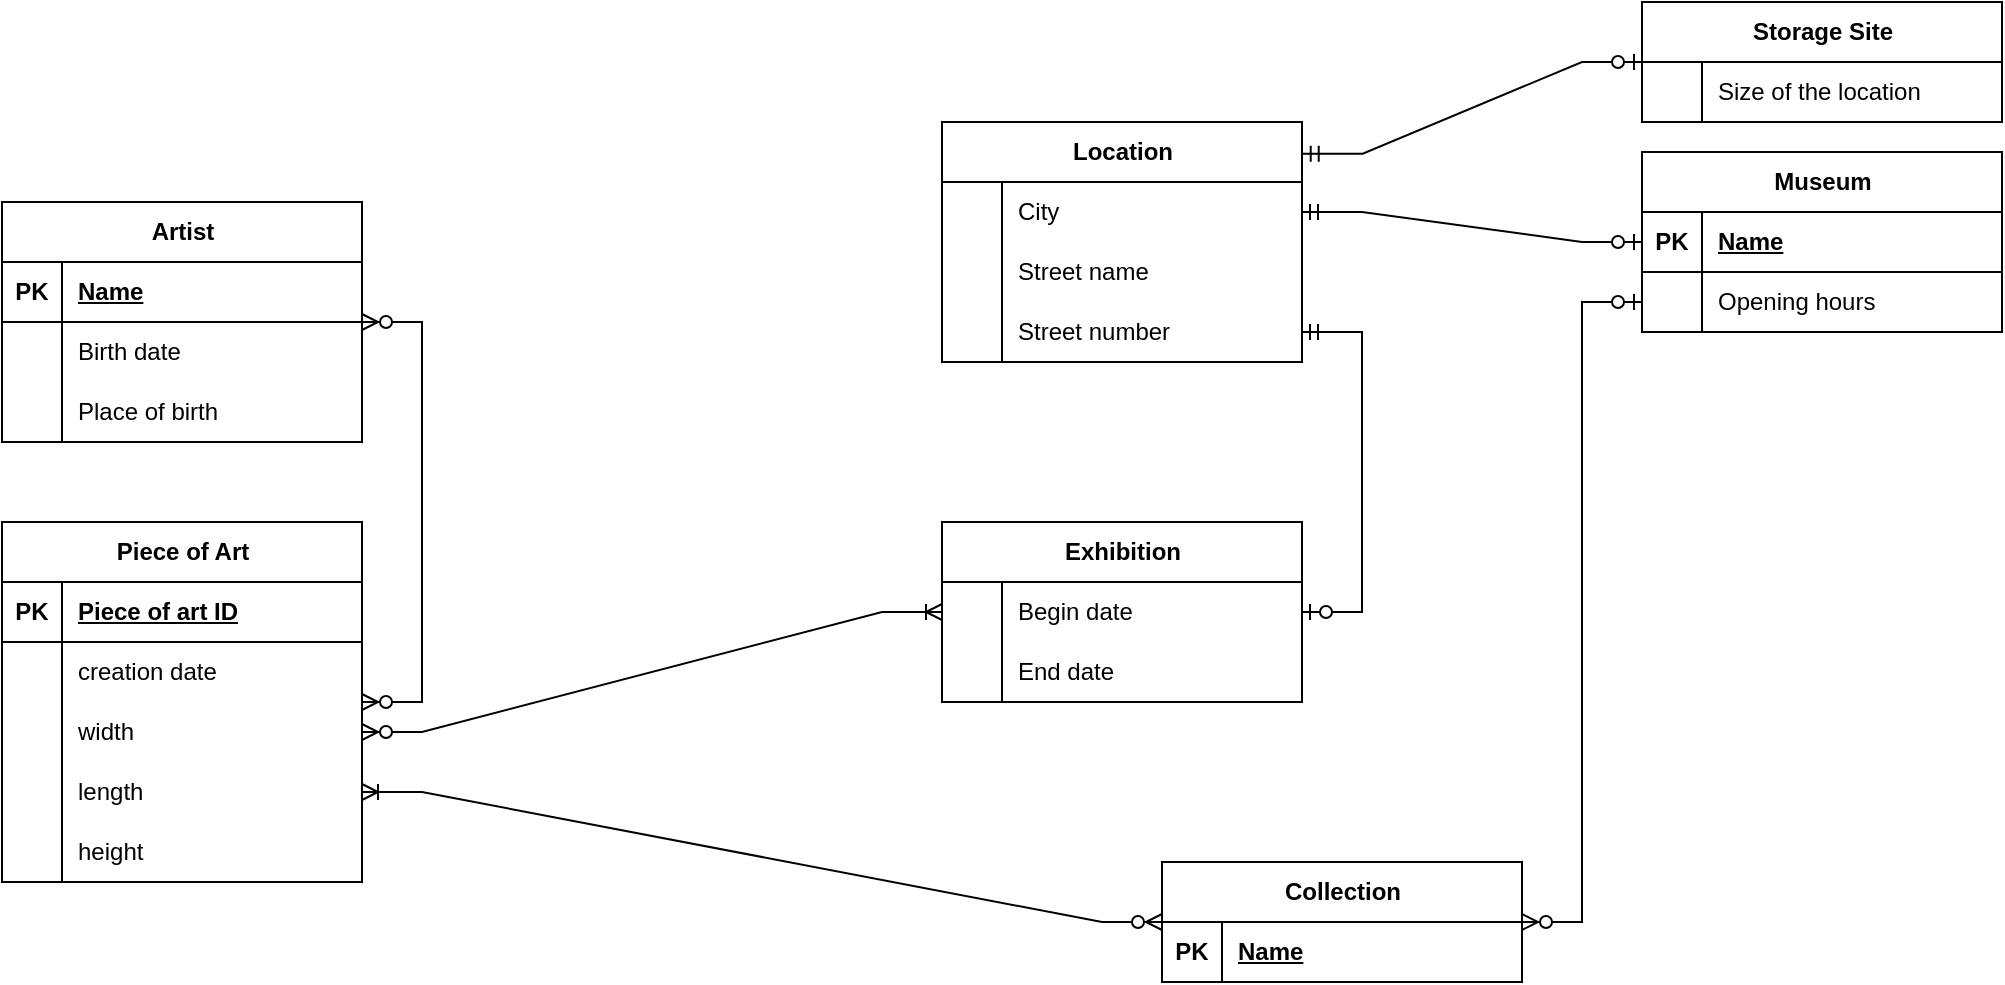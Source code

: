 <mxfile version="21.0.2" type="github">
  <diagram id="R2lEEEUBdFMjLlhIrx00" name="Page-1">
    <mxGraphModel dx="1050" dy="587" grid="1" gridSize="10" guides="1" tooltips="1" connect="1" arrows="1" fold="1" page="1" pageScale="1" pageWidth="850" pageHeight="1100" math="0" shadow="0" extFonts="Permanent Marker^https://fonts.googleapis.com/css?family=Permanent+Marker">
      <root>
        <mxCell id="0" />
        <mxCell id="1" parent="0" />
        <mxCell id="SCMcc7ZDyNzQDwNIRmyU-2" value="Piece of Art" style="shape=table;startSize=30;container=1;collapsible=1;childLayout=tableLayout;fixedRows=1;rowLines=0;fontStyle=1;align=center;resizeLast=1;html=1;" parent="1" vertex="1">
          <mxGeometry x="310" y="280" width="180" height="180" as="geometry" />
        </mxCell>
        <mxCell id="SCMcc7ZDyNzQDwNIRmyU-3" value="" style="shape=tableRow;horizontal=0;startSize=0;swimlaneHead=0;swimlaneBody=0;fillColor=none;collapsible=0;dropTarget=0;points=[[0,0.5],[1,0.5]];portConstraint=eastwest;top=0;left=0;right=0;bottom=1;" parent="SCMcc7ZDyNzQDwNIRmyU-2" vertex="1">
          <mxGeometry y="30" width="180" height="30" as="geometry" />
        </mxCell>
        <mxCell id="SCMcc7ZDyNzQDwNIRmyU-4" value="PK" style="shape=partialRectangle;connectable=0;fillColor=none;top=0;left=0;bottom=0;right=0;fontStyle=1;overflow=hidden;whiteSpace=wrap;html=1;" parent="SCMcc7ZDyNzQDwNIRmyU-3" vertex="1">
          <mxGeometry width="30" height="30" as="geometry">
            <mxRectangle width="30" height="30" as="alternateBounds" />
          </mxGeometry>
        </mxCell>
        <mxCell id="SCMcc7ZDyNzQDwNIRmyU-5" value="Piece of art ID" style="shape=partialRectangle;connectable=0;fillColor=none;top=0;left=0;bottom=0;right=0;align=left;spacingLeft=6;fontStyle=5;overflow=hidden;whiteSpace=wrap;html=1;" parent="SCMcc7ZDyNzQDwNIRmyU-3" vertex="1">
          <mxGeometry x="30" width="150" height="30" as="geometry">
            <mxRectangle width="150" height="30" as="alternateBounds" />
          </mxGeometry>
        </mxCell>
        <mxCell id="SCMcc7ZDyNzQDwNIRmyU-9" value="" style="shape=tableRow;horizontal=0;startSize=0;swimlaneHead=0;swimlaneBody=0;fillColor=none;collapsible=0;dropTarget=0;points=[[0,0.5],[1,0.5]];portConstraint=eastwest;top=0;left=0;right=0;bottom=0;" parent="SCMcc7ZDyNzQDwNIRmyU-2" vertex="1">
          <mxGeometry y="60" width="180" height="30" as="geometry" />
        </mxCell>
        <mxCell id="SCMcc7ZDyNzQDwNIRmyU-10" value="" style="shape=partialRectangle;connectable=0;fillColor=none;top=0;left=0;bottom=0;right=0;editable=1;overflow=hidden;whiteSpace=wrap;html=1;" parent="SCMcc7ZDyNzQDwNIRmyU-9" vertex="1">
          <mxGeometry width="30" height="30" as="geometry">
            <mxRectangle width="30" height="30" as="alternateBounds" />
          </mxGeometry>
        </mxCell>
        <mxCell id="SCMcc7ZDyNzQDwNIRmyU-11" value="creation date" style="shape=partialRectangle;connectable=0;fillColor=none;top=0;left=0;bottom=0;right=0;align=left;spacingLeft=6;overflow=hidden;whiteSpace=wrap;html=1;" parent="SCMcc7ZDyNzQDwNIRmyU-9" vertex="1">
          <mxGeometry x="30" width="150" height="30" as="geometry">
            <mxRectangle width="150" height="30" as="alternateBounds" />
          </mxGeometry>
        </mxCell>
        <mxCell id="SCMcc7ZDyNzQDwNIRmyU-12" value="" style="shape=tableRow;horizontal=0;startSize=0;swimlaneHead=0;swimlaneBody=0;fillColor=none;collapsible=0;dropTarget=0;points=[[0,0.5],[1,0.5]];portConstraint=eastwest;top=0;left=0;right=0;bottom=0;" parent="SCMcc7ZDyNzQDwNIRmyU-2" vertex="1">
          <mxGeometry y="90" width="180" height="30" as="geometry" />
        </mxCell>
        <mxCell id="SCMcc7ZDyNzQDwNIRmyU-13" value="" style="shape=partialRectangle;connectable=0;fillColor=none;top=0;left=0;bottom=0;right=0;editable=1;overflow=hidden;whiteSpace=wrap;html=1;" parent="SCMcc7ZDyNzQDwNIRmyU-12" vertex="1">
          <mxGeometry width="30" height="30" as="geometry">
            <mxRectangle width="30" height="30" as="alternateBounds" />
          </mxGeometry>
        </mxCell>
        <mxCell id="SCMcc7ZDyNzQDwNIRmyU-14" value="width " style="shape=partialRectangle;connectable=0;fillColor=none;top=0;left=0;bottom=0;right=0;align=left;spacingLeft=6;overflow=hidden;whiteSpace=wrap;html=1;" parent="SCMcc7ZDyNzQDwNIRmyU-12" vertex="1">
          <mxGeometry x="30" width="150" height="30" as="geometry">
            <mxRectangle width="150" height="30" as="alternateBounds" />
          </mxGeometry>
        </mxCell>
        <mxCell id="SCMcc7ZDyNzQDwNIRmyU-15" style="shape=tableRow;horizontal=0;startSize=0;swimlaneHead=0;swimlaneBody=0;fillColor=none;collapsible=0;dropTarget=0;points=[[0,0.5],[1,0.5]];portConstraint=eastwest;top=0;left=0;right=0;bottom=0;" parent="SCMcc7ZDyNzQDwNIRmyU-2" vertex="1">
          <mxGeometry y="120" width="180" height="30" as="geometry" />
        </mxCell>
        <mxCell id="SCMcc7ZDyNzQDwNIRmyU-16" style="shape=partialRectangle;connectable=0;fillColor=none;top=0;left=0;bottom=0;right=0;editable=1;overflow=hidden;whiteSpace=wrap;html=1;" parent="SCMcc7ZDyNzQDwNIRmyU-15" vertex="1">
          <mxGeometry width="30" height="30" as="geometry">
            <mxRectangle width="30" height="30" as="alternateBounds" />
          </mxGeometry>
        </mxCell>
        <mxCell id="SCMcc7ZDyNzQDwNIRmyU-17" value="length " style="shape=partialRectangle;connectable=0;fillColor=none;top=0;left=0;bottom=0;right=0;align=left;spacingLeft=6;overflow=hidden;whiteSpace=wrap;html=1;" parent="SCMcc7ZDyNzQDwNIRmyU-15" vertex="1">
          <mxGeometry x="30" width="150" height="30" as="geometry">
            <mxRectangle width="150" height="30" as="alternateBounds" />
          </mxGeometry>
        </mxCell>
        <mxCell id="SCMcc7ZDyNzQDwNIRmyU-18" style="shape=tableRow;horizontal=0;startSize=0;swimlaneHead=0;swimlaneBody=0;fillColor=none;collapsible=0;dropTarget=0;points=[[0,0.5],[1,0.5]];portConstraint=eastwest;top=0;left=0;right=0;bottom=0;" parent="SCMcc7ZDyNzQDwNIRmyU-2" vertex="1">
          <mxGeometry y="150" width="180" height="30" as="geometry" />
        </mxCell>
        <mxCell id="SCMcc7ZDyNzQDwNIRmyU-19" style="shape=partialRectangle;connectable=0;fillColor=none;top=0;left=0;bottom=0;right=0;editable=1;overflow=hidden;whiteSpace=wrap;html=1;" parent="SCMcc7ZDyNzQDwNIRmyU-18" vertex="1">
          <mxGeometry width="30" height="30" as="geometry">
            <mxRectangle width="30" height="30" as="alternateBounds" />
          </mxGeometry>
        </mxCell>
        <mxCell id="SCMcc7ZDyNzQDwNIRmyU-20" value="height " style="shape=partialRectangle;connectable=0;fillColor=none;top=0;left=0;bottom=0;right=0;align=left;spacingLeft=6;overflow=hidden;whiteSpace=wrap;html=1;" parent="SCMcc7ZDyNzQDwNIRmyU-18" vertex="1">
          <mxGeometry x="30" width="150" height="30" as="geometry">
            <mxRectangle width="150" height="30" as="alternateBounds" />
          </mxGeometry>
        </mxCell>
        <mxCell id="SCMcc7ZDyNzQDwNIRmyU-47" value="Artist" style="shape=table;startSize=30;container=1;collapsible=1;childLayout=tableLayout;fixedRows=1;rowLines=0;fontStyle=1;align=center;resizeLast=1;html=1;" parent="1" vertex="1">
          <mxGeometry x="310" y="120" width="180" height="120" as="geometry" />
        </mxCell>
        <mxCell id="SCMcc7ZDyNzQDwNIRmyU-48" value="" style="shape=tableRow;horizontal=0;startSize=0;swimlaneHead=0;swimlaneBody=0;fillColor=none;collapsible=0;dropTarget=0;points=[[0,0.5],[1,0.5]];portConstraint=eastwest;top=0;left=0;right=0;bottom=1;" parent="SCMcc7ZDyNzQDwNIRmyU-47" vertex="1">
          <mxGeometry y="30" width="180" height="30" as="geometry" />
        </mxCell>
        <mxCell id="SCMcc7ZDyNzQDwNIRmyU-49" value="PK" style="shape=partialRectangle;connectable=0;fillColor=none;top=0;left=0;bottom=0;right=0;fontStyle=1;overflow=hidden;whiteSpace=wrap;html=1;" parent="SCMcc7ZDyNzQDwNIRmyU-48" vertex="1">
          <mxGeometry width="30" height="30" as="geometry">
            <mxRectangle width="30" height="30" as="alternateBounds" />
          </mxGeometry>
        </mxCell>
        <mxCell id="SCMcc7ZDyNzQDwNIRmyU-50" value="Name" style="shape=partialRectangle;connectable=0;fillColor=none;top=0;left=0;bottom=0;right=0;align=left;spacingLeft=6;fontStyle=5;overflow=hidden;whiteSpace=wrap;html=1;" parent="SCMcc7ZDyNzQDwNIRmyU-48" vertex="1">
          <mxGeometry x="30" width="150" height="30" as="geometry">
            <mxRectangle width="150" height="30" as="alternateBounds" />
          </mxGeometry>
        </mxCell>
        <mxCell id="SCMcc7ZDyNzQDwNIRmyU-51" value="" style="shape=tableRow;horizontal=0;startSize=0;swimlaneHead=0;swimlaneBody=0;fillColor=none;collapsible=0;dropTarget=0;points=[[0,0.5],[1,0.5]];portConstraint=eastwest;top=0;left=0;right=0;bottom=0;" parent="SCMcc7ZDyNzQDwNIRmyU-47" vertex="1">
          <mxGeometry y="60" width="180" height="30" as="geometry" />
        </mxCell>
        <mxCell id="SCMcc7ZDyNzQDwNIRmyU-52" value="" style="shape=partialRectangle;connectable=0;fillColor=none;top=0;left=0;bottom=0;right=0;editable=1;overflow=hidden;whiteSpace=wrap;html=1;" parent="SCMcc7ZDyNzQDwNIRmyU-51" vertex="1">
          <mxGeometry width="30" height="30" as="geometry">
            <mxRectangle width="30" height="30" as="alternateBounds" />
          </mxGeometry>
        </mxCell>
        <mxCell id="SCMcc7ZDyNzQDwNIRmyU-53" value="Birth date" style="shape=partialRectangle;connectable=0;fillColor=none;top=0;left=0;bottom=0;right=0;align=left;spacingLeft=6;overflow=hidden;whiteSpace=wrap;html=1;" parent="SCMcc7ZDyNzQDwNIRmyU-51" vertex="1">
          <mxGeometry x="30" width="150" height="30" as="geometry">
            <mxRectangle width="150" height="30" as="alternateBounds" />
          </mxGeometry>
        </mxCell>
        <mxCell id="SCMcc7ZDyNzQDwNIRmyU-54" value="" style="shape=tableRow;horizontal=0;startSize=0;swimlaneHead=0;swimlaneBody=0;fillColor=none;collapsible=0;dropTarget=0;points=[[0,0.5],[1,0.5]];portConstraint=eastwest;top=0;left=0;right=0;bottom=0;" parent="SCMcc7ZDyNzQDwNIRmyU-47" vertex="1">
          <mxGeometry y="90" width="180" height="30" as="geometry" />
        </mxCell>
        <mxCell id="SCMcc7ZDyNzQDwNIRmyU-55" value="" style="shape=partialRectangle;connectable=0;fillColor=none;top=0;left=0;bottom=0;right=0;editable=1;overflow=hidden;whiteSpace=wrap;html=1;" parent="SCMcc7ZDyNzQDwNIRmyU-54" vertex="1">
          <mxGeometry width="30" height="30" as="geometry">
            <mxRectangle width="30" height="30" as="alternateBounds" />
          </mxGeometry>
        </mxCell>
        <mxCell id="SCMcc7ZDyNzQDwNIRmyU-56" value="Place of birth" style="shape=partialRectangle;connectable=0;fillColor=none;top=0;left=0;bottom=0;right=0;align=left;spacingLeft=6;overflow=hidden;whiteSpace=wrap;html=1;" parent="SCMcc7ZDyNzQDwNIRmyU-54" vertex="1">
          <mxGeometry x="30" width="150" height="30" as="geometry">
            <mxRectangle width="150" height="30" as="alternateBounds" />
          </mxGeometry>
        </mxCell>
        <mxCell id="SCMcc7ZDyNzQDwNIRmyU-60" value="Collection" style="shape=table;startSize=30;container=1;collapsible=1;childLayout=tableLayout;fixedRows=1;rowLines=0;fontStyle=1;align=center;resizeLast=1;html=1;" parent="1" vertex="1">
          <mxGeometry x="890" y="450" width="180" height="60" as="geometry" />
        </mxCell>
        <mxCell id="SCMcc7ZDyNzQDwNIRmyU-61" value="" style="shape=tableRow;horizontal=0;startSize=0;swimlaneHead=0;swimlaneBody=0;fillColor=none;collapsible=0;dropTarget=0;points=[[0,0.5],[1,0.5]];portConstraint=eastwest;top=0;left=0;right=0;bottom=1;" parent="SCMcc7ZDyNzQDwNIRmyU-60" vertex="1">
          <mxGeometry y="30" width="180" height="30" as="geometry" />
        </mxCell>
        <mxCell id="SCMcc7ZDyNzQDwNIRmyU-62" value="PK" style="shape=partialRectangle;connectable=0;fillColor=none;top=0;left=0;bottom=0;right=0;fontStyle=1;overflow=hidden;whiteSpace=wrap;html=1;" parent="SCMcc7ZDyNzQDwNIRmyU-61" vertex="1">
          <mxGeometry width="30" height="30" as="geometry">
            <mxRectangle width="30" height="30" as="alternateBounds" />
          </mxGeometry>
        </mxCell>
        <mxCell id="SCMcc7ZDyNzQDwNIRmyU-63" value="Name" style="shape=partialRectangle;connectable=0;fillColor=none;top=0;left=0;bottom=0;right=0;align=left;spacingLeft=6;fontStyle=5;overflow=hidden;whiteSpace=wrap;html=1;" parent="SCMcc7ZDyNzQDwNIRmyU-61" vertex="1">
          <mxGeometry x="30" width="150" height="30" as="geometry">
            <mxRectangle width="150" height="30" as="alternateBounds" />
          </mxGeometry>
        </mxCell>
        <mxCell id="SCMcc7ZDyNzQDwNIRmyU-73" value="Museum" style="shape=table;startSize=30;container=1;collapsible=1;childLayout=tableLayout;fixedRows=1;rowLines=0;fontStyle=1;align=center;resizeLast=1;html=1;" parent="1" vertex="1">
          <mxGeometry x="1130" y="95" width="180" height="90" as="geometry" />
        </mxCell>
        <mxCell id="SCMcc7ZDyNzQDwNIRmyU-74" value="" style="shape=tableRow;horizontal=0;startSize=0;swimlaneHead=0;swimlaneBody=0;fillColor=none;collapsible=0;dropTarget=0;points=[[0,0.5],[1,0.5]];portConstraint=eastwest;top=0;left=0;right=0;bottom=1;" parent="SCMcc7ZDyNzQDwNIRmyU-73" vertex="1">
          <mxGeometry y="30" width="180" height="30" as="geometry" />
        </mxCell>
        <mxCell id="SCMcc7ZDyNzQDwNIRmyU-75" value="PK" style="shape=partialRectangle;connectable=0;fillColor=none;top=0;left=0;bottom=0;right=0;fontStyle=1;overflow=hidden;whiteSpace=wrap;html=1;" parent="SCMcc7ZDyNzQDwNIRmyU-74" vertex="1">
          <mxGeometry width="30" height="30" as="geometry">
            <mxRectangle width="30" height="30" as="alternateBounds" />
          </mxGeometry>
        </mxCell>
        <mxCell id="SCMcc7ZDyNzQDwNIRmyU-76" value="Name" style="shape=partialRectangle;connectable=0;fillColor=none;top=0;left=0;bottom=0;right=0;align=left;spacingLeft=6;fontStyle=5;overflow=hidden;whiteSpace=wrap;html=1;" parent="SCMcc7ZDyNzQDwNIRmyU-74" vertex="1">
          <mxGeometry x="30" width="150" height="30" as="geometry">
            <mxRectangle width="150" height="30" as="alternateBounds" />
          </mxGeometry>
        </mxCell>
        <mxCell id="SCMcc7ZDyNzQDwNIRmyU-77" value="" style="shape=tableRow;horizontal=0;startSize=0;swimlaneHead=0;swimlaneBody=0;fillColor=none;collapsible=0;dropTarget=0;points=[[0,0.5],[1,0.5]];portConstraint=eastwest;top=0;left=0;right=0;bottom=0;" parent="SCMcc7ZDyNzQDwNIRmyU-73" vertex="1">
          <mxGeometry y="60" width="180" height="30" as="geometry" />
        </mxCell>
        <mxCell id="SCMcc7ZDyNzQDwNIRmyU-78" value="" style="shape=partialRectangle;connectable=0;fillColor=none;top=0;left=0;bottom=0;right=0;editable=1;overflow=hidden;whiteSpace=wrap;html=1;" parent="SCMcc7ZDyNzQDwNIRmyU-77" vertex="1">
          <mxGeometry width="30" height="30" as="geometry">
            <mxRectangle width="30" height="30" as="alternateBounds" />
          </mxGeometry>
        </mxCell>
        <mxCell id="SCMcc7ZDyNzQDwNIRmyU-79" value="Opening hours" style="shape=partialRectangle;connectable=0;fillColor=none;top=0;left=0;bottom=0;right=0;align=left;spacingLeft=6;overflow=hidden;whiteSpace=wrap;html=1;" parent="SCMcc7ZDyNzQDwNIRmyU-77" vertex="1">
          <mxGeometry x="30" width="150" height="30" as="geometry">
            <mxRectangle width="150" height="30" as="alternateBounds" />
          </mxGeometry>
        </mxCell>
        <mxCell id="SCMcc7ZDyNzQDwNIRmyU-86" value="Exhibition" style="shape=table;startSize=30;container=1;collapsible=1;childLayout=tableLayout;fixedRows=1;rowLines=0;fontStyle=1;align=center;resizeLast=1;html=1;" parent="1" vertex="1">
          <mxGeometry x="780" y="280" width="180" height="90" as="geometry" />
        </mxCell>
        <mxCell id="sI95oCPAPTRUtbbA4Ruk-4" style="shape=tableRow;horizontal=0;startSize=0;swimlaneHead=0;swimlaneBody=0;fillColor=none;collapsible=0;dropTarget=0;points=[[0,0.5],[1,0.5]];portConstraint=eastwest;top=0;left=0;right=0;bottom=0;" vertex="1" parent="SCMcc7ZDyNzQDwNIRmyU-86">
          <mxGeometry y="30" width="180" height="30" as="geometry" />
        </mxCell>
        <mxCell id="sI95oCPAPTRUtbbA4Ruk-5" style="shape=partialRectangle;connectable=0;fillColor=none;top=0;left=0;bottom=0;right=0;editable=1;overflow=hidden;whiteSpace=wrap;html=1;" vertex="1" parent="sI95oCPAPTRUtbbA4Ruk-4">
          <mxGeometry width="30" height="30" as="geometry">
            <mxRectangle width="30" height="30" as="alternateBounds" />
          </mxGeometry>
        </mxCell>
        <mxCell id="sI95oCPAPTRUtbbA4Ruk-6" value="Begin date" style="shape=partialRectangle;connectable=0;fillColor=none;top=0;left=0;bottom=0;right=0;align=left;spacingLeft=6;overflow=hidden;whiteSpace=wrap;html=1;" vertex="1" parent="sI95oCPAPTRUtbbA4Ruk-4">
          <mxGeometry x="30" width="150" height="30" as="geometry">
            <mxRectangle width="150" height="30" as="alternateBounds" />
          </mxGeometry>
        </mxCell>
        <mxCell id="SCMcc7ZDyNzQDwNIRmyU-90" value="" style="shape=tableRow;horizontal=0;startSize=0;swimlaneHead=0;swimlaneBody=0;fillColor=none;collapsible=0;dropTarget=0;points=[[0,0.5],[1,0.5]];portConstraint=eastwest;top=0;left=0;right=0;bottom=0;" parent="SCMcc7ZDyNzQDwNIRmyU-86" vertex="1">
          <mxGeometry y="60" width="180" height="30" as="geometry" />
        </mxCell>
        <mxCell id="SCMcc7ZDyNzQDwNIRmyU-91" value="" style="shape=partialRectangle;connectable=0;fillColor=none;top=0;left=0;bottom=0;right=0;editable=1;overflow=hidden;whiteSpace=wrap;html=1;" parent="SCMcc7ZDyNzQDwNIRmyU-90" vertex="1">
          <mxGeometry width="30" height="30" as="geometry">
            <mxRectangle width="30" height="30" as="alternateBounds" />
          </mxGeometry>
        </mxCell>
        <mxCell id="SCMcc7ZDyNzQDwNIRmyU-92" value="End date" style="shape=partialRectangle;connectable=0;fillColor=none;top=0;left=0;bottom=0;right=0;align=left;spacingLeft=6;overflow=hidden;whiteSpace=wrap;html=1;" parent="SCMcc7ZDyNzQDwNIRmyU-90" vertex="1">
          <mxGeometry x="30" width="150" height="30" as="geometry">
            <mxRectangle width="150" height="30" as="alternateBounds" />
          </mxGeometry>
        </mxCell>
        <mxCell id="SCMcc7ZDyNzQDwNIRmyU-99" value="Location" style="shape=table;startSize=30;container=1;collapsible=1;childLayout=tableLayout;fixedRows=1;rowLines=0;fontStyle=1;align=center;resizeLast=1;html=1;" parent="1" vertex="1">
          <mxGeometry x="780" y="80" width="180" height="120" as="geometry" />
        </mxCell>
        <mxCell id="SCMcc7ZDyNzQDwNIRmyU-103" value="" style="shape=tableRow;horizontal=0;startSize=0;swimlaneHead=0;swimlaneBody=0;fillColor=none;collapsible=0;dropTarget=0;points=[[0,0.5],[1,0.5]];portConstraint=eastwest;top=0;left=0;right=0;bottom=0;" parent="SCMcc7ZDyNzQDwNIRmyU-99" vertex="1">
          <mxGeometry y="30" width="180" height="30" as="geometry" />
        </mxCell>
        <mxCell id="SCMcc7ZDyNzQDwNIRmyU-104" value="" style="shape=partialRectangle;connectable=0;fillColor=none;top=0;left=0;bottom=0;right=0;editable=1;overflow=hidden;whiteSpace=wrap;html=1;" parent="SCMcc7ZDyNzQDwNIRmyU-103" vertex="1">
          <mxGeometry width="30" height="30" as="geometry">
            <mxRectangle width="30" height="30" as="alternateBounds" />
          </mxGeometry>
        </mxCell>
        <mxCell id="SCMcc7ZDyNzQDwNIRmyU-105" value="City" style="shape=partialRectangle;connectable=0;fillColor=none;top=0;left=0;bottom=0;right=0;align=left;spacingLeft=6;overflow=hidden;whiteSpace=wrap;html=1;" parent="SCMcc7ZDyNzQDwNIRmyU-103" vertex="1">
          <mxGeometry x="30" width="150" height="30" as="geometry">
            <mxRectangle width="150" height="30" as="alternateBounds" />
          </mxGeometry>
        </mxCell>
        <mxCell id="SCMcc7ZDyNzQDwNIRmyU-106" value="" style="shape=tableRow;horizontal=0;startSize=0;swimlaneHead=0;swimlaneBody=0;fillColor=none;collapsible=0;dropTarget=0;points=[[0,0.5],[1,0.5]];portConstraint=eastwest;top=0;left=0;right=0;bottom=0;" parent="SCMcc7ZDyNzQDwNIRmyU-99" vertex="1">
          <mxGeometry y="60" width="180" height="30" as="geometry" />
        </mxCell>
        <mxCell id="SCMcc7ZDyNzQDwNIRmyU-107" value="" style="shape=partialRectangle;connectable=0;fillColor=none;top=0;left=0;bottom=0;right=0;editable=1;overflow=hidden;whiteSpace=wrap;html=1;" parent="SCMcc7ZDyNzQDwNIRmyU-106" vertex="1">
          <mxGeometry width="30" height="30" as="geometry">
            <mxRectangle width="30" height="30" as="alternateBounds" />
          </mxGeometry>
        </mxCell>
        <mxCell id="SCMcc7ZDyNzQDwNIRmyU-108" value="Street name" style="shape=partialRectangle;connectable=0;fillColor=none;top=0;left=0;bottom=0;right=0;align=left;spacingLeft=6;overflow=hidden;whiteSpace=wrap;html=1;" parent="SCMcc7ZDyNzQDwNIRmyU-106" vertex="1">
          <mxGeometry x="30" width="150" height="30" as="geometry">
            <mxRectangle width="150" height="30" as="alternateBounds" />
          </mxGeometry>
        </mxCell>
        <mxCell id="SCMcc7ZDyNzQDwNIRmyU-109" value="" style="shape=tableRow;horizontal=0;startSize=0;swimlaneHead=0;swimlaneBody=0;fillColor=none;collapsible=0;dropTarget=0;points=[[0,0.5],[1,0.5]];portConstraint=eastwest;top=0;left=0;right=0;bottom=0;" parent="SCMcc7ZDyNzQDwNIRmyU-99" vertex="1">
          <mxGeometry y="90" width="180" height="30" as="geometry" />
        </mxCell>
        <mxCell id="SCMcc7ZDyNzQDwNIRmyU-110" value="" style="shape=partialRectangle;connectable=0;fillColor=none;top=0;left=0;bottom=0;right=0;editable=1;overflow=hidden;whiteSpace=wrap;html=1;" parent="SCMcc7ZDyNzQDwNIRmyU-109" vertex="1">
          <mxGeometry width="30" height="30" as="geometry">
            <mxRectangle width="30" height="30" as="alternateBounds" />
          </mxGeometry>
        </mxCell>
        <mxCell id="SCMcc7ZDyNzQDwNIRmyU-111" value="Street number" style="shape=partialRectangle;connectable=0;fillColor=none;top=0;left=0;bottom=0;right=0;align=left;spacingLeft=6;overflow=hidden;whiteSpace=wrap;html=1;" parent="SCMcc7ZDyNzQDwNIRmyU-109" vertex="1">
          <mxGeometry x="30" width="150" height="30" as="geometry">
            <mxRectangle width="150" height="30" as="alternateBounds" />
          </mxGeometry>
        </mxCell>
        <mxCell id="SCMcc7ZDyNzQDwNIRmyU-112" value="Storage Site" style="shape=table;startSize=30;container=1;collapsible=1;childLayout=tableLayout;fixedRows=1;rowLines=0;fontStyle=1;align=center;resizeLast=1;html=1;" parent="1" vertex="1">
          <mxGeometry x="1130" y="20" width="180" height="60" as="geometry" />
        </mxCell>
        <mxCell id="SCMcc7ZDyNzQDwNIRmyU-116" value="" style="shape=tableRow;horizontal=0;startSize=0;swimlaneHead=0;swimlaneBody=0;fillColor=none;collapsible=0;dropTarget=0;points=[[0,0.5],[1,0.5]];portConstraint=eastwest;top=0;left=0;right=0;bottom=0;" parent="SCMcc7ZDyNzQDwNIRmyU-112" vertex="1">
          <mxGeometry y="30" width="180" height="30" as="geometry" />
        </mxCell>
        <mxCell id="SCMcc7ZDyNzQDwNIRmyU-117" value="" style="shape=partialRectangle;connectable=0;fillColor=none;top=0;left=0;bottom=0;right=0;editable=1;overflow=hidden;whiteSpace=wrap;html=1;" parent="SCMcc7ZDyNzQDwNIRmyU-116" vertex="1">
          <mxGeometry width="30" height="30" as="geometry">
            <mxRectangle width="30" height="30" as="alternateBounds" />
          </mxGeometry>
        </mxCell>
        <mxCell id="SCMcc7ZDyNzQDwNIRmyU-118" value="Size of the location" style="shape=partialRectangle;connectable=0;fillColor=none;top=0;left=0;bottom=0;right=0;align=left;spacingLeft=6;overflow=hidden;whiteSpace=wrap;html=1;" parent="SCMcc7ZDyNzQDwNIRmyU-116" vertex="1">
          <mxGeometry x="30" width="150" height="30" as="geometry">
            <mxRectangle width="150" height="30" as="alternateBounds" />
          </mxGeometry>
        </mxCell>
        <mxCell id="sI95oCPAPTRUtbbA4Ruk-15" value="" style="edgeStyle=entityRelationEdgeStyle;fontSize=12;html=1;endArrow=ERzeroToMany;endFill=1;startArrow=ERzeroToMany;rounded=0;" edge="1" parent="1" source="SCMcc7ZDyNzQDwNIRmyU-2" target="SCMcc7ZDyNzQDwNIRmyU-47">
          <mxGeometry width="100" height="100" relative="1" as="geometry">
            <mxPoint x="270" y="450" as="sourcePoint" />
            <mxPoint x="370" y="165" as="targetPoint" />
          </mxGeometry>
        </mxCell>
        <mxCell id="sI95oCPAPTRUtbbA4Ruk-17" value="" style="edgeStyle=entityRelationEdgeStyle;fontSize=12;html=1;endArrow=ERzeroToOne;startArrow=ERmandOne;rounded=0;" edge="1" parent="1" source="SCMcc7ZDyNzQDwNIRmyU-109" target="SCMcc7ZDyNzQDwNIRmyU-86">
          <mxGeometry width="100" height="100" relative="1" as="geometry">
            <mxPoint x="560" y="380" as="sourcePoint" />
            <mxPoint x="910" y="300" as="targetPoint" />
          </mxGeometry>
        </mxCell>
        <mxCell id="sI95oCPAPTRUtbbA4Ruk-19" value="" style="edgeStyle=entityRelationEdgeStyle;fontSize=12;html=1;endArrow=ERzeroToOne;startArrow=ERmandOne;rounded=0;exitX=1.002;exitY=0.132;exitDx=0;exitDy=0;exitPerimeter=0;" edge="1" parent="1" source="SCMcc7ZDyNzQDwNIRmyU-99" target="SCMcc7ZDyNzQDwNIRmyU-112">
          <mxGeometry width="100" height="100" relative="1" as="geometry">
            <mxPoint x="1010" y="60" as="sourcePoint" />
            <mxPoint x="1160" y="-78" as="targetPoint" />
          </mxGeometry>
        </mxCell>
        <mxCell id="sI95oCPAPTRUtbbA4Ruk-20" value="" style="edgeStyle=entityRelationEdgeStyle;fontSize=12;html=1;endArrow=ERzeroToOne;startArrow=ERmandOne;rounded=0;" edge="1" parent="1" source="SCMcc7ZDyNzQDwNIRmyU-103" target="SCMcc7ZDyNzQDwNIRmyU-73">
          <mxGeometry width="100" height="100" relative="1" as="geometry">
            <mxPoint x="950" y="60" as="sourcePoint" />
            <mxPoint x="1060" y="100" as="targetPoint" />
          </mxGeometry>
        </mxCell>
        <mxCell id="sI95oCPAPTRUtbbA4Ruk-21" value="" style="edgeStyle=entityRelationEdgeStyle;fontSize=12;html=1;endArrow=ERzeroToMany;startArrow=ERzeroToOne;rounded=0;" edge="1" parent="1" source="SCMcc7ZDyNzQDwNIRmyU-77" target="SCMcc7ZDyNzQDwNIRmyU-60">
          <mxGeometry width="100" height="100" relative="1" as="geometry">
            <mxPoint x="850" y="380" as="sourcePoint" />
            <mxPoint x="1090" y="560" as="targetPoint" />
          </mxGeometry>
        </mxCell>
        <mxCell id="sI95oCPAPTRUtbbA4Ruk-22" value="" style="edgeStyle=entityRelationEdgeStyle;fontSize=12;html=1;endArrow=ERoneToMany;startArrow=ERzeroToMany;rounded=0;" edge="1" parent="1" source="SCMcc7ZDyNzQDwNIRmyU-60" target="SCMcc7ZDyNzQDwNIRmyU-15">
          <mxGeometry width="100" height="100" relative="1" as="geometry">
            <mxPoint x="720" y="400" as="sourcePoint" />
            <mxPoint x="710" y="280" as="targetPoint" />
          </mxGeometry>
        </mxCell>
        <mxCell id="sI95oCPAPTRUtbbA4Ruk-23" value="" style="edgeStyle=entityRelationEdgeStyle;fontSize=12;html=1;endArrow=ERoneToMany;startArrow=ERzeroToMany;rounded=0;" edge="1" parent="1" source="SCMcc7ZDyNzQDwNIRmyU-12" target="SCMcc7ZDyNzQDwNIRmyU-86">
          <mxGeometry width="100" height="100" relative="1" as="geometry">
            <mxPoint x="660" y="370" as="sourcePoint" />
            <mxPoint x="330" y="305" as="targetPoint" />
          </mxGeometry>
        </mxCell>
      </root>
    </mxGraphModel>
  </diagram>
</mxfile>
